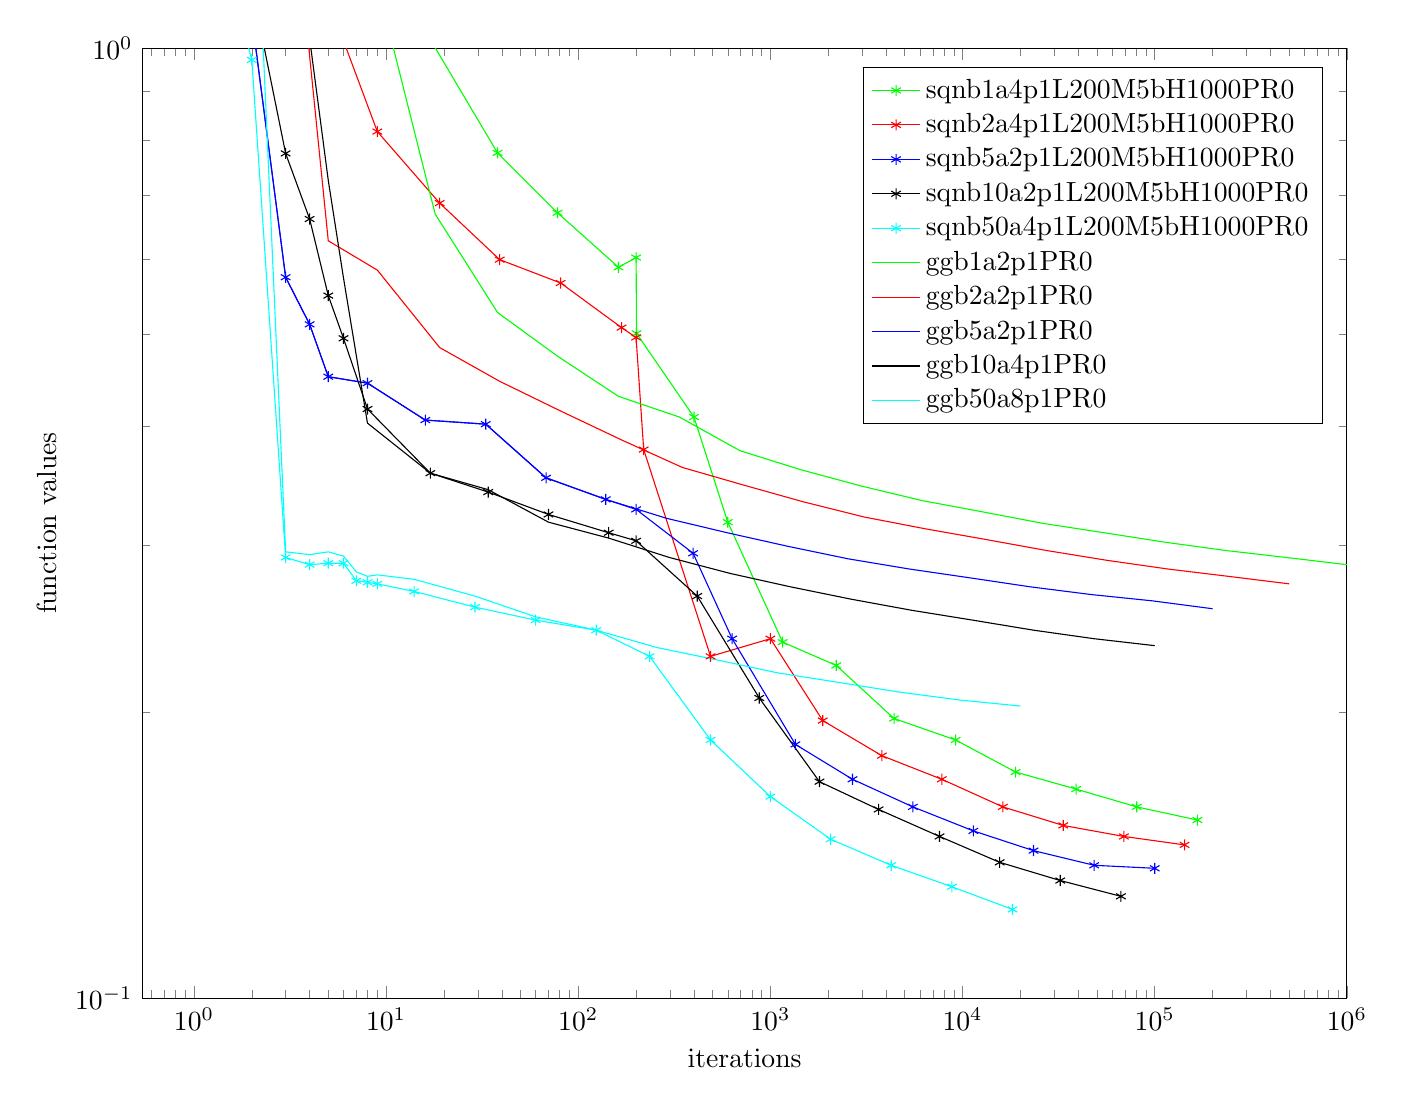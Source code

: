 % This file was created by matlab2tikz v0.4.6 running on MATLAB 8.2.
% Copyright (c) 2008--2014, Nico Schlömer <nico.schloemer@gmail.com>
% All rights reserved.
% Minimal pgfplots version: 1.3
% 
% The latest updates can be retrieved from
%   http://www.mathworks.com/matlabcentral/fileexchange/22022-matlab2tikz
% where you can also make suggestions and rate matlab2tikz.
% 
%
% defining custom colors
\definecolor{mycolor1}{rgb}{0.0,1.0,1.0}%
%
\begin{tikzpicture}

\begin{axis}[%
width=6.023in,
height=4.75in,
scale only axis,
xmode=log,
xmin=0,
xmax=1000000,
xminorticks=true,
xlabel={iterations},
ymode=log,
ymin=0.1,
ymax=1,
yminorticks=true,
ylabel={function values},
legend style={draw=black,fill=white,legend cell align=left}
]
\addplot [color=green,solid,mark=asterisk,mark options={solid}]
  table[row sep=crcr]{
1	3.506	\\
2	3.511	\\
4	3.511	\\
9	1.96	\\
18	1.001	\\
38	0.776	\\
78	0.671	\\
162	0.588	\\
200	0.602	\\
201	0.501	\\
400	0.409	\\
600	0.317	\\
1158	0.237	\\
2200	0.224	\\
4400	0.197	\\
9200	0.187	\\
18884	0.173	\\
39000	0.166	\\
80600	0.159	\\
166800	0.154	\\
};
\addlegendentry{sqnb1a4p1L200M5bH1000PR0};

\addplot [color=red,solid,mark=asterisk,mark options={solid}]
  table[row sep=crcr]{
1	3.457	\\
2	3.457	\\
3	3.457	\\
5	1.124	\\
9	0.817	\\
19	0.687	\\
39	0.599	\\
81	0.566	\\
168	0.508	\\
200	0.496	\\
219	0.378	\\
488	0.229	\\
1000	0.239	\\
1872	0.196	\\
3800	0.18	\\
7800	0.17	\\
16200	0.159	\\
33400	0.152	\\
69147	0.148	\\
143000	0.145	\\
};
\addlegendentry{sqnb2a4p1L200M5bH1000PR0};

\addplot [color=blue,solid,mark=asterisk,mark options={solid}]
  table[row sep=crcr]{
1	1.024	\\
2	1.078	\\
3	0.574	\\
4	0.512	\\
5	0.451	\\
8	0.444	\\
16	0.406	\\
33	0.402	\\
68	0.353	\\
139	0.335	\\
200	0.327	\\
396	0.294	\\
632	0.239	\\
1349	0.185	\\
2674	0.17	\\
5512	0.159	\\
11377	0.15	\\
23400	0.143	\\
48400	0.138	\\
100000	0.137	\\
};
\addlegendentry{sqnb5a2p1L200M5bH1000PR0};

\addplot [color=black,solid,mark=asterisk,mark options={solid}]
  table[row sep=crcr]{
1	1.566	\\
2	1.162	\\
3	0.775	\\
4	0.661	\\
5	0.549	\\
6	0.495	\\
8	0.417	\\
17	0.357	\\
34	0.341	\\
70	0.323	\\
144	0.309	\\
200	0.303	\\
416	0.265	\\
875	0.207	\\
1800	0.169	\\
3656	0.158	\\
7589	0.148	\\
15600	0.139	\\
32230	0.133	\\
66700	0.128	\\
};
\addlegendentry{sqnb10a2p1L200M5bH1000PR0};

\addplot [color=mycolor1,solid,mark=asterisk,mark options={solid}]
  table[row sep=crcr]{
1	1.675	\\
2	0.972	\\
3	0.291	\\
4	0.286	\\
5	0.287	\\
6	0.287	\\
7	0.275	\\
8	0.274	\\
9	0.273	\\
14	0.268	\\
29	0.258	\\
60	0.25	\\
124	0.244	\\
235	0.229	\\
488	0.187	\\
1000	0.163	\\
2058	0.147	\\
4252	0.138	\\
8800	0.131	\\
18200	0.124	\\
};
\addlegendentry{sqnb50a4p1L200M5bH1000PR0};

\addplot [color=green,solid]
  table[row sep=crcr]{
1	1.77	\\
2	1.821	\\
4	1.826	\\
9	1.168	\\
18	0.669	\\
38	0.527	\\
78	0.474	\\
162	0.43	\\
336	0.409	\\
695	0.377	\\
1438	0.36	\\
2976	0.346	\\
6158	0.334	\\
12743	0.325	\\
26367	0.316	\\
54556	0.309	\\
112884	0.302	\\
233572	0.296	\\
483293	0.291	\\
1000000	0.286	\\
};
\addlegendentry{ggb1a2p1PR0};

\addplot [color=red,solid]
  table[row sep=crcr]{
1	1.74	\\
2	1.74	\\
3	1.746	\\
5	0.627	\\
9	0.584	\\
19	0.484	\\
39	0.446	\\
81	0.415	\\
168	0.387	\\
348	0.362	\\
719	0.347	\\
1488	0.333	\\
3079	0.321	\\
6372	0.312	\\
13184	0.304	\\
27278	0.296	\\
56442	0.289	\\
116786	0.283	\\
241647	0.278	\\
500000	0.273	\\
};
\addlegendentry{ggb2a2p1PR0};

\addplot [color=blue,solid]
  table[row sep=crcr]{
1	1.024	\\
2	1.078	\\
3	0.574	\\
4	0.512	\\
5	0.451	\\
8	0.444	\\
16	0.406	\\
33	0.402	\\
68	0.353	\\
139	0.335	\\
288	0.32	\\
596	0.309	\\
1232	0.299	\\
2549	0.29	\\
5274	0.283	\\
10912	0.277	\\
22577	0.271	\\
46715	0.266	\\
96659	0.262	\\
200000	0.257	\\
};
\addlegendentry{ggb5a2p1PR0};

\addplot [color=black,solid]
  table[row sep=crcr]{
1	3.103	\\
2	2.231	\\
3	1.354	\\
4	1.023	\\
5	0.726	\\
6	0.573	\\
8	0.403	\\
17	0.357	\\
34	0.343	\\
70	0.317	\\
144	0.305	\\
298	0.291	\\
616	0.28	\\
1275	0.271	\\
2637	0.263	\\
5456	0.256	\\
11289	0.25	\\
23358	0.244	\\
48330	0.239	\\
100000	0.235	\\
};
\addlegendentry{ggb10a4p1PR0};

\addplot [color=mycolor1,solid]
  table[row sep=crcr]{
1	3.335	\\
2	1.862	\\
3	0.295	\\
4	0.293	\\
5	0.295	\\
6	0.292	\\
7	0.281	\\
8	0.278	\\
9	0.279	\\
14	0.276	\\
29	0.265	\\
60	0.252	\\
124	0.244	\\
255	0.234	\\
528	0.227	\\
1092	0.22	\\
2258	0.215	\\
4672	0.21	\\
9666	0.206	\\
20000	0.203	\\
};
\addlegendentry{ggb50a8p1PR0};

\end{axis}
\end{tikzpicture}%
